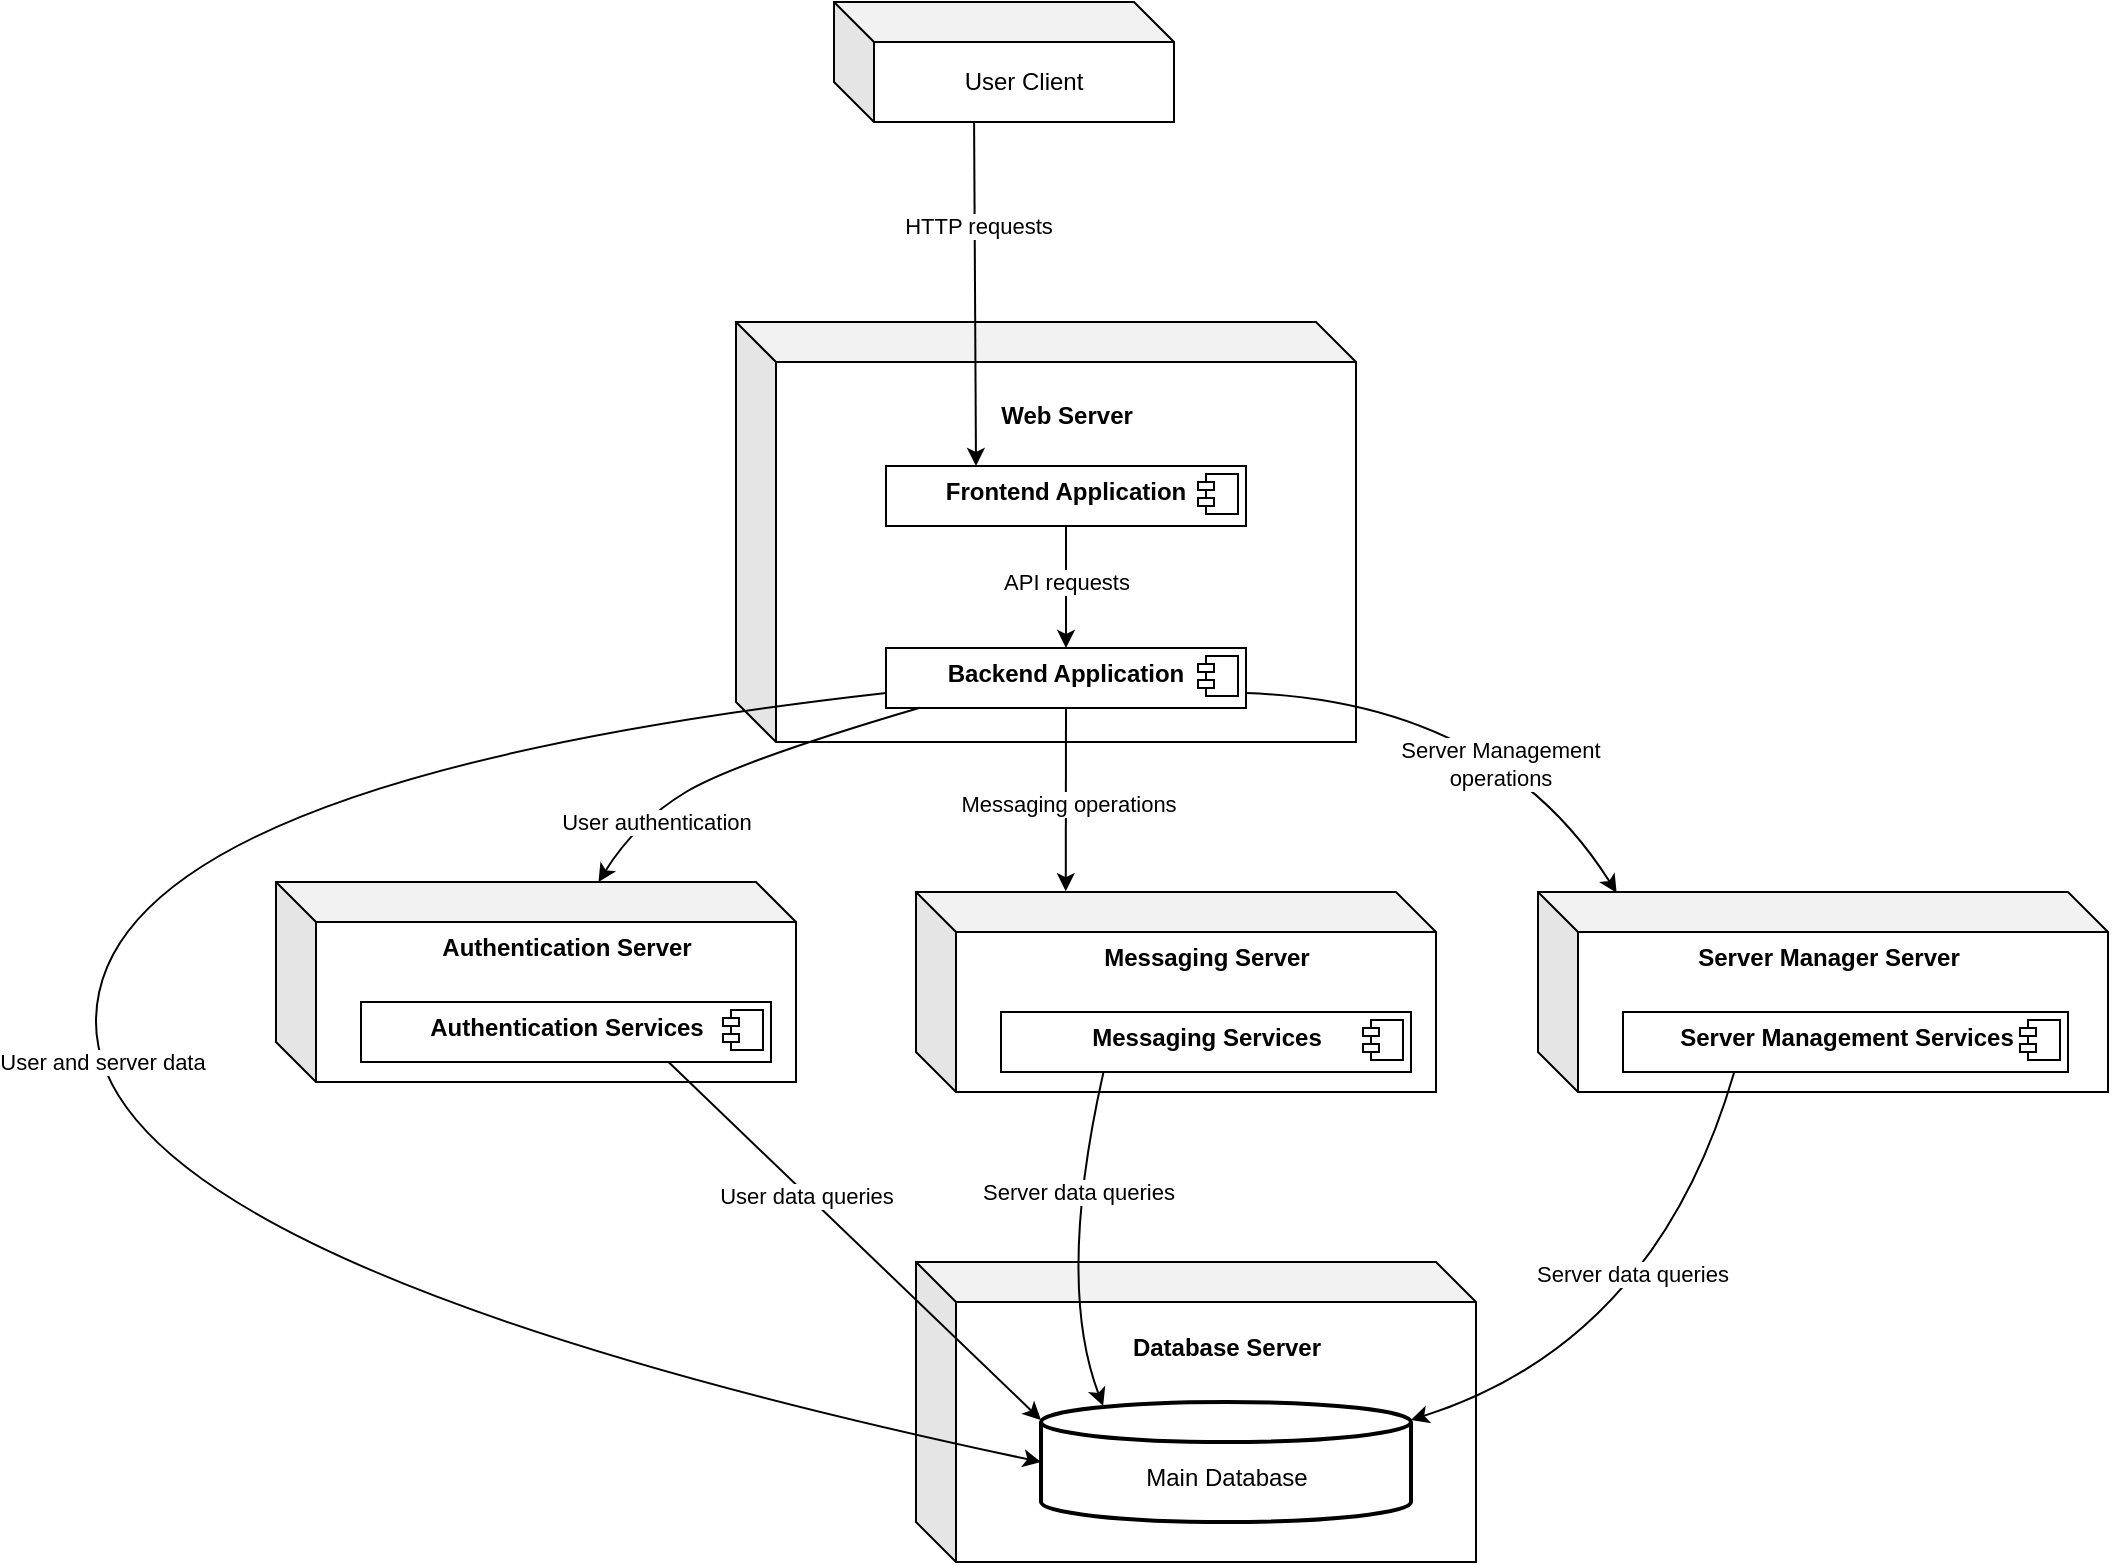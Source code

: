 <mxfile version="24.2.3" type="github">
  <diagram name="Page-1" id="7GjyKombugUrdLAPZWnC">
    <mxGraphModel dx="1877" dy="522" grid="1" gridSize="10" guides="1" tooltips="1" connect="1" arrows="1" fold="1" page="1" pageScale="1" pageWidth="827" pageHeight="1169" math="0" shadow="0">
      <root>
        <mxCell id="0" />
        <mxCell id="1" parent="0" />
        <mxCell id="vF8SnpDKUyDqhvCgtFhL-1" value="User Client" style="shape=cube;whiteSpace=wrap;html=1;boundedLbl=1;backgroundOutline=1;darkOpacity=0.05;darkOpacity2=0.1;" parent="1" vertex="1">
          <mxGeometry x="319" y="40" width="170" height="60" as="geometry" />
        </mxCell>
        <mxCell id="vF8SnpDKUyDqhvCgtFhL-2" value="" style="shape=cube;whiteSpace=wrap;html=1;boundedLbl=1;backgroundOutline=1;darkOpacity=0.05;darkOpacity2=0.1;" parent="1" vertex="1">
          <mxGeometry x="270" y="200" width="310" height="210" as="geometry" />
        </mxCell>
        <mxCell id="vF8SnpDKUyDqhvCgtFhL-12" style="edgeStyle=orthogonalEdgeStyle;rounded=0;orthogonalLoop=1;jettySize=auto;html=1;exitX=0.5;exitY=1;exitDx=0;exitDy=0;entryX=0.5;entryY=0;entryDx=0;entryDy=0;" parent="1" source="vF8SnpDKUyDqhvCgtFhL-3" target="vF8SnpDKUyDqhvCgtFhL-5" edge="1">
          <mxGeometry relative="1" as="geometry" />
        </mxCell>
        <mxCell id="vF8SnpDKUyDqhvCgtFhL-13" value="API requests" style="edgeLabel;html=1;align=center;verticalAlign=middle;resizable=0;points=[];" parent="vF8SnpDKUyDqhvCgtFhL-12" vertex="1" connectable="0">
          <mxGeometry x="-0.076" relative="1" as="geometry">
            <mxPoint as="offset" />
          </mxGeometry>
        </mxCell>
        <mxCell id="vF8SnpDKUyDqhvCgtFhL-3" value="&lt;p style=&quot;margin:0px;margin-top:6px;text-align:center;&quot;&gt;&lt;b&gt;Frontend Application&lt;/b&gt;&lt;/p&gt;" style="align=left;overflow=fill;html=1;dropTarget=0;whiteSpace=wrap;" parent="1" vertex="1">
          <mxGeometry x="345" y="272" width="180" height="30" as="geometry" />
        </mxCell>
        <mxCell id="vF8SnpDKUyDqhvCgtFhL-4" value="" style="shape=component;jettyWidth=8;jettyHeight=4;" parent="vF8SnpDKUyDqhvCgtFhL-3" vertex="1">
          <mxGeometry x="1" width="20" height="20" relative="1" as="geometry">
            <mxPoint x="-24" y="4" as="offset" />
          </mxGeometry>
        </mxCell>
        <mxCell id="vF8SnpDKUyDqhvCgtFhL-5" value="&lt;p style=&quot;margin:0px;margin-top:6px;text-align:center;&quot;&gt;&lt;b&gt;Backend Application&lt;/b&gt;&lt;/p&gt;" style="align=left;overflow=fill;html=1;dropTarget=0;whiteSpace=wrap;" parent="1" vertex="1">
          <mxGeometry x="345" y="363" width="180" height="30" as="geometry" />
        </mxCell>
        <mxCell id="vF8SnpDKUyDqhvCgtFhL-6" value="" style="shape=component;jettyWidth=8;jettyHeight=4;" parent="vF8SnpDKUyDqhvCgtFhL-5" vertex="1">
          <mxGeometry x="1" width="20" height="20" relative="1" as="geometry">
            <mxPoint x="-24" y="4" as="offset" />
          </mxGeometry>
        </mxCell>
        <mxCell id="vF8SnpDKUyDqhvCgtFhL-8" value="Web Server" style="text;align=center;fontStyle=1;verticalAlign=middle;spacingLeft=3;spacingRight=3;strokeColor=none;rotatable=0;points=[[0,0.5],[1,0.5]];portConstraint=eastwest;html=1;" parent="1" vertex="1">
          <mxGeometry x="395" y="234" width="80" height="26" as="geometry" />
        </mxCell>
        <mxCell id="vF8SnpDKUyDqhvCgtFhL-10" value="" style="endArrow=classic;html=1;rounded=0;exitX=0.412;exitY=1;exitDx=0;exitDy=0;exitPerimeter=0;entryX=0.25;entryY=0;entryDx=0;entryDy=0;" parent="1" source="vF8SnpDKUyDqhvCgtFhL-1" target="vF8SnpDKUyDqhvCgtFhL-3" edge="1">
          <mxGeometry width="50" height="50" relative="1" as="geometry">
            <mxPoint x="390" y="300" as="sourcePoint" />
            <mxPoint x="440" y="250" as="targetPoint" />
          </mxGeometry>
        </mxCell>
        <mxCell id="vF8SnpDKUyDqhvCgtFhL-11" value="HTTP requests" style="edgeLabel;html=1;align=center;verticalAlign=middle;resizable=0;points=[];" parent="vF8SnpDKUyDqhvCgtFhL-10" vertex="1" connectable="0">
          <mxGeometry x="-0.401" y="1" relative="1" as="geometry">
            <mxPoint as="offset" />
          </mxGeometry>
        </mxCell>
        <mxCell id="vF8SnpDKUyDqhvCgtFhL-30" value="" style="group" parent="1" vertex="1" connectable="0">
          <mxGeometry x="40" y="480" width="260" height="100" as="geometry" />
        </mxCell>
        <mxCell id="vF8SnpDKUyDqhvCgtFhL-14" value="" style="shape=cube;whiteSpace=wrap;html=1;boundedLbl=1;backgroundOutline=1;darkOpacity=0.05;darkOpacity2=0.1;" parent="vF8SnpDKUyDqhvCgtFhL-30" vertex="1">
          <mxGeometry width="260" height="100" as="geometry" />
        </mxCell>
        <mxCell id="vF8SnpDKUyDqhvCgtFhL-15" value="Authentication Server" style="text;align=center;fontStyle=1;verticalAlign=middle;spacingLeft=3;spacingRight=3;strokeColor=none;rotatable=0;points=[[0,0.5],[1,0.5]];portConstraint=eastwest;html=1;" parent="vF8SnpDKUyDqhvCgtFhL-30" vertex="1">
          <mxGeometry x="105" y="20" width="80" height="26" as="geometry" />
        </mxCell>
        <mxCell id="vF8SnpDKUyDqhvCgtFhL-16" value="&lt;p style=&quot;text-align: center; margin: 6px 0px 0px;&quot;&gt;&lt;span style=&quot;font-weight: 700; text-wrap: nowrap;&quot;&gt;Authentication Services&lt;/span&gt;&lt;br&gt;&lt;/p&gt;" style="align=left;overflow=fill;html=1;dropTarget=0;whiteSpace=wrap;" parent="vF8SnpDKUyDqhvCgtFhL-30" vertex="1">
          <mxGeometry x="42.5" y="60" width="205" height="30" as="geometry" />
        </mxCell>
        <mxCell id="vF8SnpDKUyDqhvCgtFhL-17" value="" style="shape=component;jettyWidth=8;jettyHeight=4;" parent="vF8SnpDKUyDqhvCgtFhL-16" vertex="1">
          <mxGeometry x="1" width="20" height="20" relative="1" as="geometry">
            <mxPoint x="-24" y="4" as="offset" />
          </mxGeometry>
        </mxCell>
        <mxCell id="vF8SnpDKUyDqhvCgtFhL-31" value="" style="group" parent="1" vertex="1" connectable="0">
          <mxGeometry x="360" y="485" width="260" height="100" as="geometry" />
        </mxCell>
        <mxCell id="vF8SnpDKUyDqhvCgtFhL-18" value="" style="shape=cube;whiteSpace=wrap;html=1;boundedLbl=1;backgroundOutline=1;darkOpacity=0.05;darkOpacity2=0.1;" parent="vF8SnpDKUyDqhvCgtFhL-31" vertex="1">
          <mxGeometry width="260" height="100" as="geometry" />
        </mxCell>
        <mxCell id="vF8SnpDKUyDqhvCgtFhL-19" value="Messaging Server" style="text;align=center;fontStyle=1;verticalAlign=middle;spacingLeft=3;spacingRight=3;strokeColor=none;rotatable=0;points=[[0,0.5],[1,0.5]];portConstraint=eastwest;html=1;" parent="vF8SnpDKUyDqhvCgtFhL-31" vertex="1">
          <mxGeometry x="105" y="20" width="80" height="26" as="geometry" />
        </mxCell>
        <mxCell id="vF8SnpDKUyDqhvCgtFhL-20" value="&lt;p style=&quot;text-align: center; margin: 6px 0px 0px;&quot;&gt;&lt;span style=&quot;font-weight: 700; text-wrap: nowrap; background-color: initial;&quot;&gt;Messaging &lt;/span&gt;&lt;span style=&quot;font-weight: 700; text-wrap: nowrap;&quot;&gt;Services&lt;/span&gt;&lt;br&gt;&lt;/p&gt;" style="align=left;overflow=fill;html=1;dropTarget=0;whiteSpace=wrap;" parent="vF8SnpDKUyDqhvCgtFhL-31" vertex="1">
          <mxGeometry x="42.5" y="60" width="205" height="30" as="geometry" />
        </mxCell>
        <mxCell id="vF8SnpDKUyDqhvCgtFhL-21" value="" style="shape=component;jettyWidth=8;jettyHeight=4;" parent="vF8SnpDKUyDqhvCgtFhL-20" vertex="1">
          <mxGeometry x="1" width="20" height="20" relative="1" as="geometry">
            <mxPoint x="-24" y="4" as="offset" />
          </mxGeometry>
        </mxCell>
        <mxCell id="vF8SnpDKUyDqhvCgtFhL-32" value="" style="group" parent="1" vertex="1" connectable="0">
          <mxGeometry x="671" y="485" width="285" height="100" as="geometry" />
        </mxCell>
        <mxCell id="vF8SnpDKUyDqhvCgtFhL-26" value="" style="shape=cube;whiteSpace=wrap;html=1;boundedLbl=1;backgroundOutline=1;darkOpacity=0.05;darkOpacity2=0.1;" parent="vF8SnpDKUyDqhvCgtFhL-32" vertex="1">
          <mxGeometry width="285" height="100" as="geometry" />
        </mxCell>
        <mxCell id="vF8SnpDKUyDqhvCgtFhL-27" value="Server Manager Server" style="text;align=center;fontStyle=1;verticalAlign=middle;spacingLeft=3;spacingRight=3;strokeColor=none;rotatable=0;points=[[0,0.5],[1,0.5]];portConstraint=eastwest;html=1;" parent="vF8SnpDKUyDqhvCgtFhL-32" vertex="1">
          <mxGeometry x="105" y="20" width="80" height="26" as="geometry" />
        </mxCell>
        <mxCell id="vF8SnpDKUyDqhvCgtFhL-28" value="&lt;p style=&quot;text-align: center; margin: 6px 0px 0px;&quot;&gt;&lt;span style=&quot;font-weight: 700; text-wrap: nowrap;&quot;&gt;Server Management Services&lt;/span&gt;&lt;br&gt;&lt;/p&gt;" style="align=left;overflow=fill;html=1;dropTarget=0;whiteSpace=wrap;" parent="vF8SnpDKUyDqhvCgtFhL-32" vertex="1">
          <mxGeometry x="42.5" y="60" width="222.5" height="30" as="geometry" />
        </mxCell>
        <mxCell id="vF8SnpDKUyDqhvCgtFhL-29" value="" style="shape=component;jettyWidth=8;jettyHeight=4;" parent="vF8SnpDKUyDqhvCgtFhL-28" vertex="1">
          <mxGeometry x="1" width="20" height="20" relative="1" as="geometry">
            <mxPoint x="-24" y="4" as="offset" />
          </mxGeometry>
        </mxCell>
        <mxCell id="vF8SnpDKUyDqhvCgtFhL-33" value="" style="shape=cube;whiteSpace=wrap;html=1;boundedLbl=1;backgroundOutline=1;darkOpacity=0.05;darkOpacity2=0.1;" parent="1" vertex="1">
          <mxGeometry x="360" y="670" width="280" height="150" as="geometry" />
        </mxCell>
        <mxCell id="vF8SnpDKUyDqhvCgtFhL-34" value="Database Server" style="text;align=center;fontStyle=1;verticalAlign=middle;spacingLeft=3;spacingRight=3;strokeColor=none;rotatable=0;points=[[0,0.5],[1,0.5]];portConstraint=eastwest;html=1;" parent="1" vertex="1">
          <mxGeometry x="475" y="700" width="80" height="26" as="geometry" />
        </mxCell>
        <mxCell id="vF8SnpDKUyDqhvCgtFhL-35" value="&lt;div&gt;&lt;br&gt;&lt;/div&gt;&lt;div&gt;Main Database&lt;/div&gt;" style="strokeWidth=2;html=1;shape=mxgraph.flowchart.database;whiteSpace=wrap;" parent="1" vertex="1">
          <mxGeometry x="422.5" y="740" width="185" height="60" as="geometry" />
        </mxCell>
        <mxCell id="vF8SnpDKUyDqhvCgtFhL-36" value="" style="curved=1;endArrow=classic;html=1;rounded=0;exitX=0;exitY=0.75;exitDx=0;exitDy=0;entryX=0;entryY=0.5;entryDx=0;entryDy=0;entryPerimeter=0;" parent="1" source="vF8SnpDKUyDqhvCgtFhL-5" target="vF8SnpDKUyDqhvCgtFhL-35" edge="1">
          <mxGeometry width="50" height="50" relative="1" as="geometry">
            <mxPoint x="560" y="610" as="sourcePoint" />
            <mxPoint x="610" y="560" as="targetPoint" />
            <Array as="points">
              <mxPoint x="-50" y="430" />
              <mxPoint x="-50" y="670" />
            </Array>
          </mxGeometry>
        </mxCell>
        <mxCell id="vF8SnpDKUyDqhvCgtFhL-39" value="User and server data" style="edgeLabel;html=1;align=center;verticalAlign=middle;resizable=0;points=[];" parent="vF8SnpDKUyDqhvCgtFhL-36" vertex="1" connectable="0">
          <mxGeometry x="-0.04" y="3" relative="1" as="geometry">
            <mxPoint y="-1" as="offset" />
          </mxGeometry>
        </mxCell>
        <mxCell id="vF8SnpDKUyDqhvCgtFhL-37" value="" style="curved=1;endArrow=classic;html=1;rounded=0;exitX=0.094;exitY=0.997;exitDx=0;exitDy=0;exitPerimeter=0;" parent="1" source="vF8SnpDKUyDqhvCgtFhL-5" target="vF8SnpDKUyDqhvCgtFhL-14" edge="1">
          <mxGeometry width="50" height="50" relative="1" as="geometry">
            <mxPoint x="560" y="610" as="sourcePoint" />
            <mxPoint x="330" y="610" as="targetPoint" />
            <Array as="points">
              <mxPoint x="270" y="420" />
              <mxPoint x="220" y="450" />
            </Array>
          </mxGeometry>
        </mxCell>
        <mxCell id="vF8SnpDKUyDqhvCgtFhL-38" value="User authentication" style="edgeLabel;html=1;align=center;verticalAlign=middle;resizable=0;points=[];" parent="vF8SnpDKUyDqhvCgtFhL-37" vertex="1" connectable="0">
          <mxGeometry x="0.542" y="5" relative="1" as="geometry">
            <mxPoint as="offset" />
          </mxGeometry>
        </mxCell>
        <mxCell id="vF8SnpDKUyDqhvCgtFhL-41" value="" style="endArrow=classic;html=1;rounded=0;exitX=0.5;exitY=1;exitDx=0;exitDy=0;entryX=0.288;entryY=-0.004;entryDx=0;entryDy=0;entryPerimeter=0;" parent="1" source="vF8SnpDKUyDqhvCgtFhL-5" target="vF8SnpDKUyDqhvCgtFhL-18" edge="1">
          <mxGeometry width="50" height="50" relative="1" as="geometry">
            <mxPoint x="410" y="520" as="sourcePoint" />
            <mxPoint x="460" y="470" as="targetPoint" />
          </mxGeometry>
        </mxCell>
        <mxCell id="vF8SnpDKUyDqhvCgtFhL-42" value="Messaging operations" style="edgeLabel;html=1;align=center;verticalAlign=middle;resizable=0;points=[];" parent="vF8SnpDKUyDqhvCgtFhL-41" vertex="1" connectable="0">
          <mxGeometry x="0.045" y="1" relative="1" as="geometry">
            <mxPoint as="offset" />
          </mxGeometry>
        </mxCell>
        <mxCell id="vF8SnpDKUyDqhvCgtFhL-43" value="" style="curved=1;endArrow=classic;html=1;rounded=0;exitX=1;exitY=0.75;exitDx=0;exitDy=0;entryX=0.138;entryY=0.004;entryDx=0;entryDy=0;entryPerimeter=0;" parent="1" source="vF8SnpDKUyDqhvCgtFhL-5" target="vF8SnpDKUyDqhvCgtFhL-26" edge="1">
          <mxGeometry width="50" height="50" relative="1" as="geometry">
            <mxPoint x="600" y="450" as="sourcePoint" />
            <mxPoint x="740" y="480" as="targetPoint" />
            <Array as="points">
              <mxPoint x="650" y="390" />
            </Array>
          </mxGeometry>
        </mxCell>
        <mxCell id="vF8SnpDKUyDqhvCgtFhL-44" value="Server Management&lt;div&gt;operations&lt;/div&gt;" style="edgeLabel;html=1;align=center;verticalAlign=middle;resizable=0;points=[];" parent="vF8SnpDKUyDqhvCgtFhL-43" vertex="1" connectable="0">
          <mxGeometry x="0.17" y="-20" relative="1" as="geometry">
            <mxPoint x="11" y="8" as="offset" />
          </mxGeometry>
        </mxCell>
        <mxCell id="vF8SnpDKUyDqhvCgtFhL-46" value="" style="endArrow=classic;html=1;rounded=0;exitX=0.75;exitY=1;exitDx=0;exitDy=0;entryX=0;entryY=0.15;entryDx=0;entryDy=0;entryPerimeter=0;" parent="1" source="vF8SnpDKUyDqhvCgtFhL-16" target="vF8SnpDKUyDqhvCgtFhL-35" edge="1">
          <mxGeometry width="50" height="50" relative="1" as="geometry">
            <mxPoint x="500" y="530" as="sourcePoint" />
            <mxPoint x="550" y="480" as="targetPoint" />
          </mxGeometry>
        </mxCell>
        <mxCell id="vF8SnpDKUyDqhvCgtFhL-47" value="User data queries" style="edgeLabel;html=1;align=center;verticalAlign=middle;resizable=0;points=[];" parent="vF8SnpDKUyDqhvCgtFhL-46" vertex="1" connectable="0">
          <mxGeometry x="-0.261" y="-1" relative="1" as="geometry">
            <mxPoint as="offset" />
          </mxGeometry>
        </mxCell>
        <mxCell id="vF8SnpDKUyDqhvCgtFhL-49" value="" style="curved=1;endArrow=classic;html=1;rounded=0;exitX=0.25;exitY=1;exitDx=0;exitDy=0;entryX=0.168;entryY=0.033;entryDx=0;entryDy=0;entryPerimeter=0;" parent="1" source="vF8SnpDKUyDqhvCgtFhL-20" target="vF8SnpDKUyDqhvCgtFhL-35" edge="1">
          <mxGeometry width="50" height="50" relative="1" as="geometry">
            <mxPoint x="500" y="530" as="sourcePoint" />
            <mxPoint x="550" y="480" as="targetPoint" />
            <Array as="points">
              <mxPoint x="430" y="680" />
            </Array>
          </mxGeometry>
        </mxCell>
        <mxCell id="vF8SnpDKUyDqhvCgtFhL-50" value="Server data queries" style="edgeLabel;html=1;align=center;verticalAlign=middle;resizable=0;points=[];" parent="vF8SnpDKUyDqhvCgtFhL-49" vertex="1" connectable="0">
          <mxGeometry x="-0.291" y="1" relative="1" as="geometry">
            <mxPoint as="offset" />
          </mxGeometry>
        </mxCell>
        <mxCell id="vF8SnpDKUyDqhvCgtFhL-51" value="" style="curved=1;endArrow=classic;html=1;rounded=0;entryX=1;entryY=0.15;entryDx=0;entryDy=0;entryPerimeter=0;exitX=0.25;exitY=1;exitDx=0;exitDy=0;" parent="1" source="vF8SnpDKUyDqhvCgtFhL-28" target="vF8SnpDKUyDqhvCgtFhL-35" edge="1">
          <mxGeometry width="50" height="50" relative="1" as="geometry">
            <mxPoint x="760" y="610" as="sourcePoint" />
            <mxPoint x="550" y="480" as="targetPoint" />
            <Array as="points">
              <mxPoint x="730" y="710" />
            </Array>
          </mxGeometry>
        </mxCell>
        <mxCell id="vF8SnpDKUyDqhvCgtFhL-52" value="Server data queries" style="edgeLabel;html=1;align=center;verticalAlign=middle;resizable=0;points=[];" parent="vF8SnpDKUyDqhvCgtFhL-51" vertex="1" connectable="0">
          <mxGeometry x="-0.178" y="-21" relative="1" as="geometry">
            <mxPoint as="offset" />
          </mxGeometry>
        </mxCell>
      </root>
    </mxGraphModel>
  </diagram>
</mxfile>

